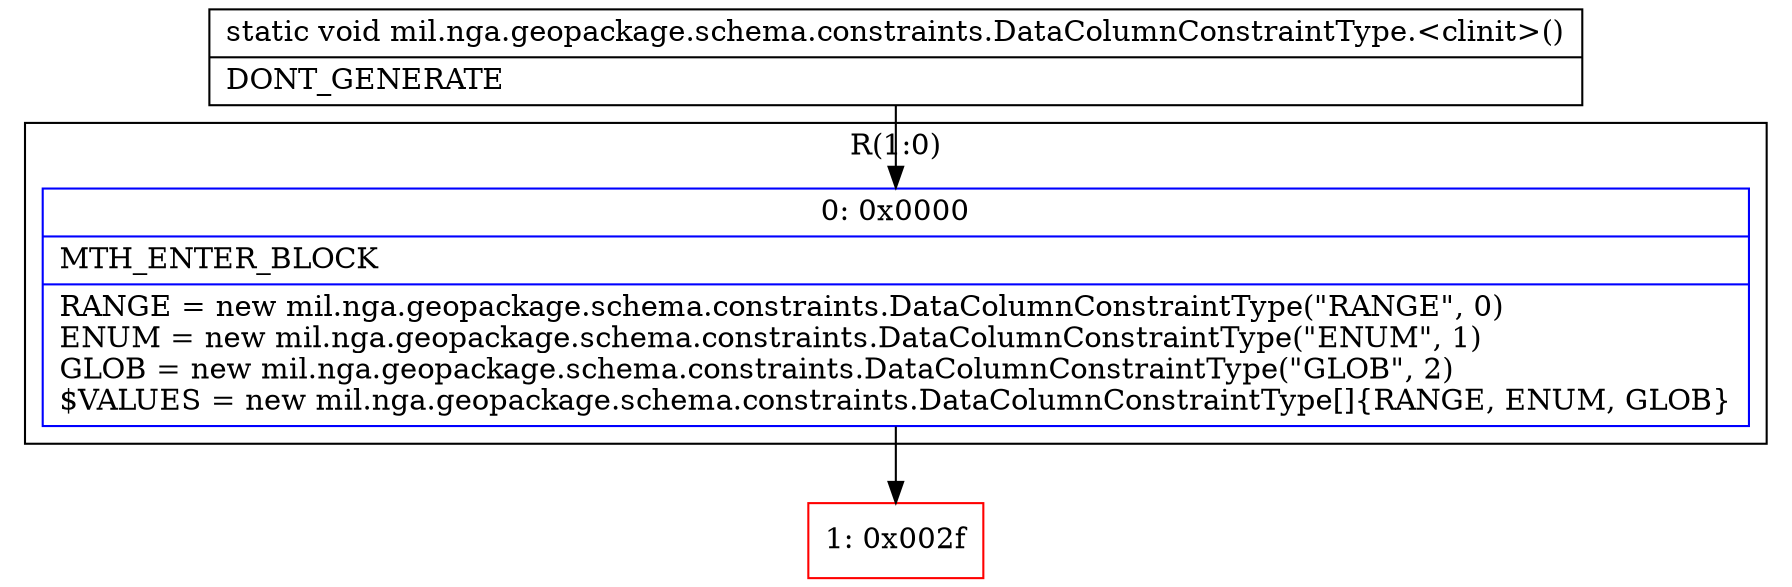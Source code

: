digraph "CFG formil.nga.geopackage.schema.constraints.DataColumnConstraintType.\<clinit\>()V" {
subgraph cluster_Region_1840210949 {
label = "R(1:0)";
node [shape=record,color=blue];
Node_0 [shape=record,label="{0\:\ 0x0000|MTH_ENTER_BLOCK\l|RANGE = new mil.nga.geopackage.schema.constraints.DataColumnConstraintType(\"RANGE\", 0)\lENUM = new mil.nga.geopackage.schema.constraints.DataColumnConstraintType(\"ENUM\", 1)\lGLOB = new mil.nga.geopackage.schema.constraints.DataColumnConstraintType(\"GLOB\", 2)\l$VALUES = new mil.nga.geopackage.schema.constraints.DataColumnConstraintType[]\{RANGE, ENUM, GLOB\}\l}"];
}
Node_1 [shape=record,color=red,label="{1\:\ 0x002f}"];
MethodNode[shape=record,label="{static void mil.nga.geopackage.schema.constraints.DataColumnConstraintType.\<clinit\>()  | DONT_GENERATE\l}"];
MethodNode -> Node_0;
Node_0 -> Node_1;
}

